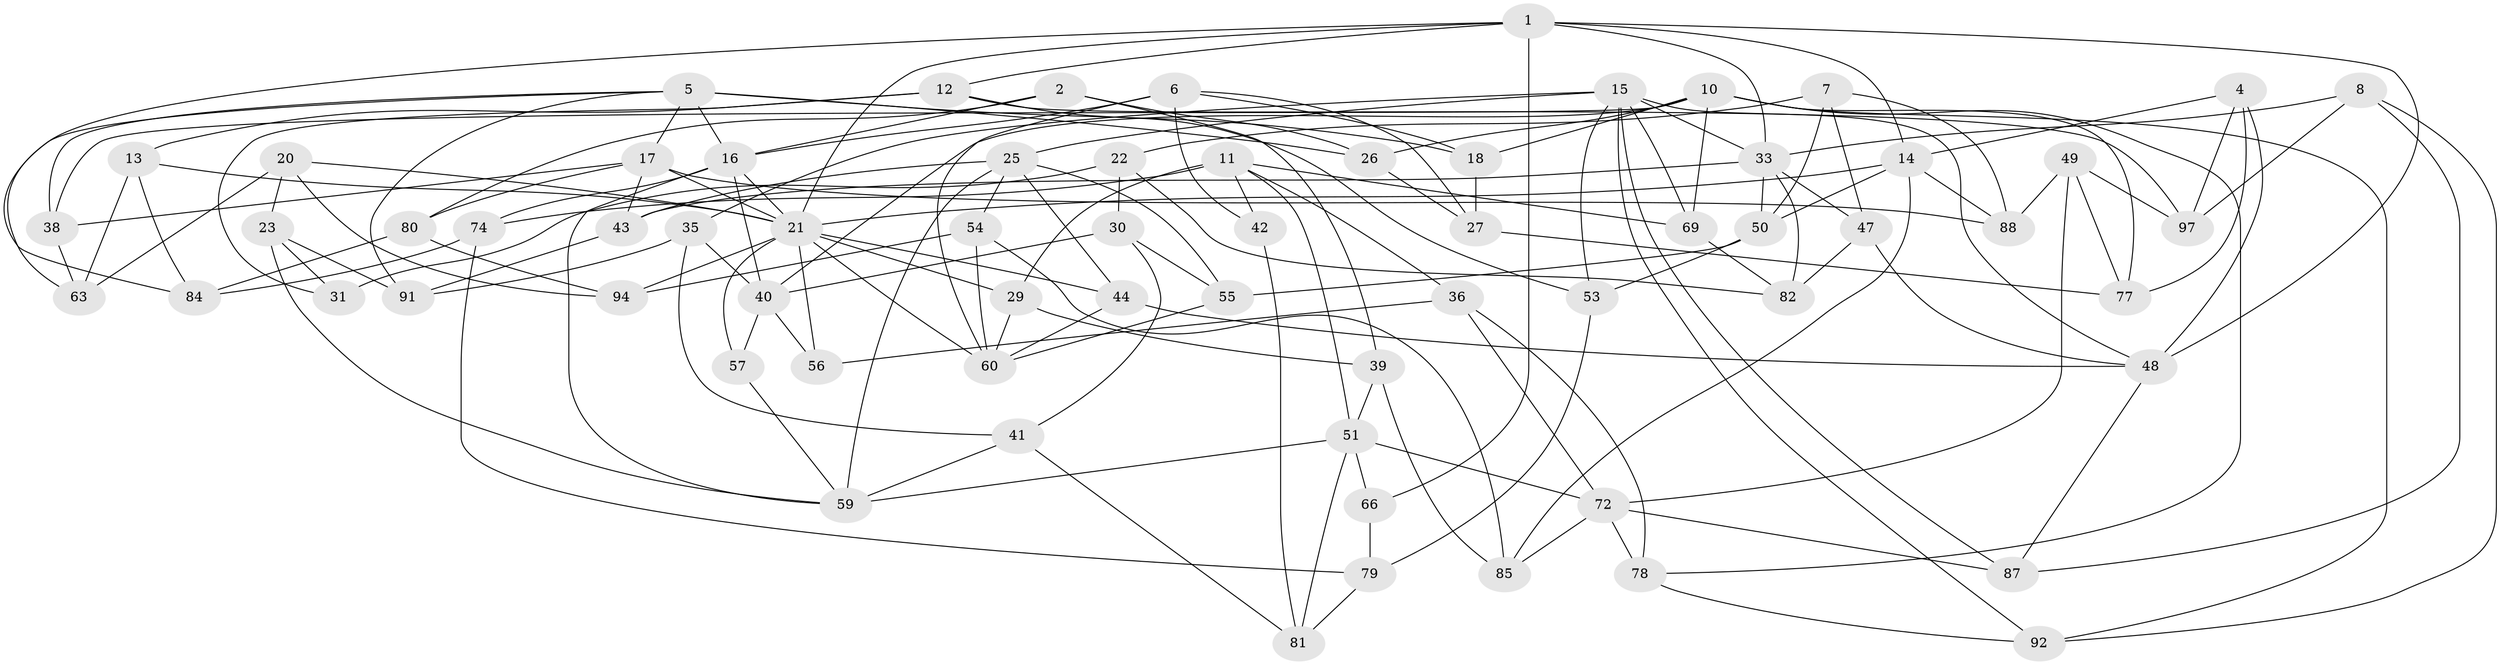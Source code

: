 // original degree distribution, {4: 1.0}
// Generated by graph-tools (version 1.1) at 2025/21/03/04/25 18:21:01]
// undirected, 67 vertices, 157 edges
graph export_dot {
graph [start="1"]
  node [color=gray90,style=filled];
  1 [super="+75+3"];
  2;
  4;
  5 [super="+95+9"];
  6 [super="+19"];
  7;
  8;
  10 [super="+45"];
  11 [super="+28"];
  12 [super="+62"];
  13;
  14 [super="+71"];
  15 [super="+32+73"];
  16 [super="+46+34"];
  17 [super="+70"];
  18;
  20;
  21 [super="+68+24"];
  22;
  23;
  25 [super="+61"];
  26;
  27;
  29;
  30;
  31;
  33 [super="+37"];
  35;
  36;
  38;
  39;
  40 [super="+83"];
  41;
  42;
  43;
  44;
  47;
  48 [super="+58"];
  49;
  50 [super="+67"];
  51 [super="+76"];
  53;
  54;
  55;
  56;
  57;
  59 [super="+86"];
  60 [super="+64"];
  63;
  66;
  69;
  72 [super="+93"];
  74;
  77;
  78;
  79;
  80;
  81;
  82;
  84;
  85;
  87;
  88;
  91;
  92;
  94;
  97;
  1 -- 66 [weight=2];
  1 -- 21;
  1 -- 84;
  1 -- 14;
  1 -- 48;
  1 -- 12;
  1 -- 33;
  2 -- 26;
  2 -- 80;
  2 -- 39;
  2 -- 16;
  4 -- 77;
  4 -- 97;
  4 -- 14;
  4 -- 48;
  5 -- 16 [weight=2];
  5 -- 18;
  5 -- 26;
  5 -- 91;
  5 -- 17;
  5 -- 38;
  5 -- 63;
  6 -- 42 [weight=2];
  6 -- 18;
  6 -- 27;
  6 -- 60;
  6 -- 16;
  7 -- 47;
  7 -- 88;
  7 -- 22;
  7 -- 50;
  8 -- 33;
  8 -- 87;
  8 -- 97;
  8 -- 92;
  10 -- 69;
  10 -- 26;
  10 -- 78;
  10 -- 18;
  10 -- 38;
  10 -- 40;
  10 -- 92;
  10 -- 77;
  11 -- 74;
  11 -- 42;
  11 -- 51;
  11 -- 69;
  11 -- 36;
  11 -- 29;
  12 -- 31 [weight=2];
  12 -- 13;
  12 -- 97;
  12 -- 53;
  13 -- 84;
  13 -- 63;
  13 -- 21;
  14 -- 85;
  14 -- 88;
  14 -- 21;
  14 -- 50;
  15 -- 53;
  15 -- 92;
  15 -- 33;
  15 -- 35;
  15 -- 69;
  15 -- 48;
  15 -- 25;
  15 -- 87;
  16 -- 59;
  16 -- 74;
  16 -- 40;
  16 -- 21;
  17 -- 38;
  17 -- 88;
  17 -- 80;
  17 -- 43;
  17 -- 21;
  18 -- 27;
  20 -- 23;
  20 -- 94;
  20 -- 63;
  20 -- 21;
  21 -- 56 [weight=2];
  21 -- 44;
  21 -- 29;
  21 -- 57 [weight=2];
  21 -- 60;
  21 -- 94;
  22 -- 30;
  22 -- 82;
  22 -- 31;
  23 -- 31;
  23 -- 91;
  23 -- 59;
  25 -- 54;
  25 -- 43;
  25 -- 44;
  25 -- 55;
  25 -- 59;
  26 -- 27;
  27 -- 77;
  29 -- 39;
  29 -- 60;
  30 -- 41;
  30 -- 55;
  30 -- 40;
  33 -- 50 [weight=2];
  33 -- 82;
  33 -- 43;
  33 -- 47;
  35 -- 41;
  35 -- 91;
  35 -- 40;
  36 -- 78;
  36 -- 56;
  36 -- 72;
  38 -- 63;
  39 -- 85;
  39 -- 51;
  40 -- 56;
  40 -- 57;
  41 -- 59;
  41 -- 81;
  42 -- 81;
  43 -- 91;
  44 -- 48;
  44 -- 60;
  47 -- 82;
  47 -- 48;
  48 -- 87;
  49 -- 97;
  49 -- 72;
  49 -- 77;
  49 -- 88;
  50 -- 55;
  50 -- 53;
  51 -- 72;
  51 -- 59;
  51 -- 81;
  51 -- 66;
  53 -- 79;
  54 -- 94;
  54 -- 85;
  54 -- 60;
  55 -- 60;
  57 -- 59;
  66 -- 79;
  69 -- 82;
  72 -- 78;
  72 -- 85;
  72 -- 87;
  74 -- 84;
  74 -- 79;
  78 -- 92;
  79 -- 81;
  80 -- 94;
  80 -- 84;
}
